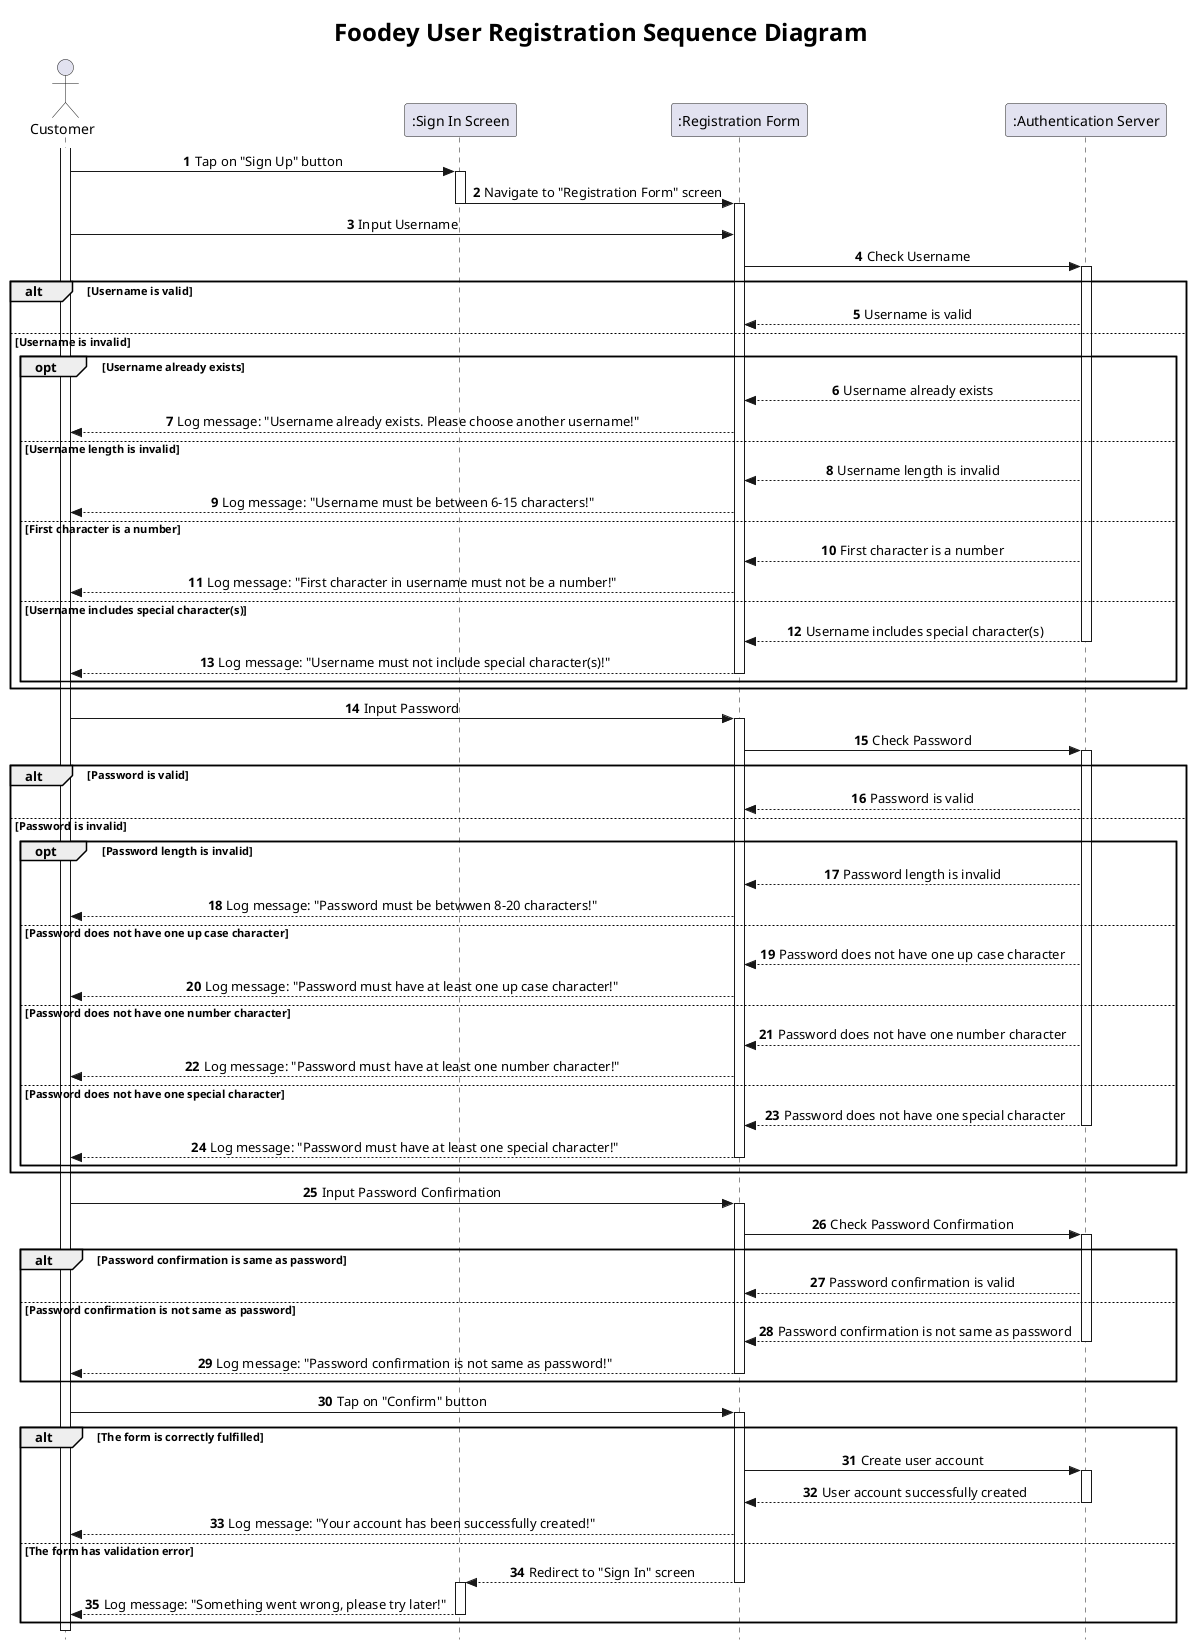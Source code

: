 @startuml Foodey_sequence_Registration

title <size: 24> Foodey User Registration Sequence Diagram

skinparam Style strictuml
skinparam sequenceMessageAlign center

actor "Customer" as Cm
participant ":Sign In Screen" as SI
participant ":Registration Form" as RF
participant ":Authentication Server" as AS

autonumber

activate Cm
Cm -> SI: Tap on "Sign Up" button
activate SI
SI -> RF: Navigate to "Registration Form" screen
deactivate SI

activate RF

'=============== Username ==============='
Cm -> RF: Input Username
RF -> AS: Check Username
activate AS

alt Username is valid
    AS --> RF: Username is valid
else Username is invalid
    opt Username already exists
        AS --> RF: Username already exists
        RF --> Cm: Log message: "Username already exists. Please choose another username!"
    else Username length is invalid
        AS --> RF: Username length is invalid
        RF --> Cm: Log message: "Username must be between 6-15 characters!"
    else First character is a number
        AS --> RF: First character is a number
        RF --> Cm: Log message: "First character in username must not be a number!"
    else Username includes special character(s)
        AS --> RF: Username includes special character(s)
        deactivate AS
        RF --> Cm: Log message: "Username must not include special character(s)!"
        deactivate RF
    end
end


'=============== Password ==============='
Cm -> RF: Input Password
activate RF
RF -> AS: Check Password
activate AS

alt Password is valid
    AS --> RF: Password is valid
else Password is invalid
    opt Password length is invalid
        AS --> RF: Password length is invalid
        RF --> Cm: Log message: "Password must be betwwen 8-20 characters!"
    else Password does not have one up case character
        AS --> RF: Password does not have one up case character
        RF --> Cm: Log message: "Password must have at least one up case character!"
    else Password does not have one number character
        AS --> RF: Password does not have one number character
        RF --> Cm: Log message: "Password must have at least one number character!"
    else Password does not have one special character
        AS --> RF: Password does not have one special character
        deactivate AS
        RF --> Cm: Log message: "Password must have at least one special character!"
        deactivate RF
    end
end

'=============== Password Confirmation ==============='
Cm -> RF: Input Password Confirmation
activate RF
RF -> AS: Check Password Confirmation
activate AS

alt Password confirmation is same as password
    AS --> RF: Password confirmation is valid
else Password confirmation is not same as password
    AS --> RF: Password confirmation is not same as password
    deactivate AS
    RF --> Cm: Log message: "Password confirmation is not same as password!"
        deactivate RF
end

'=============== Confirm Registration Form ==============='
Cm -> RF: Tap on "Confirm" button
activate RF

alt The form is correctly fulfilled
    RF -> AS: Create user account
    activate AS
    AS --> RF: User account successfully created
    deactivate AS
    RF --> Cm: Log message: "Your account has been successfully created!"
else The form has validation error 
    RF --> SI: Redirect to "Sign In" screen
    deactivate RF
    activate SI
    SI --> Cm: Log message: "Something went wrong, please try later!"
    deactivate SI
end
@enduml
